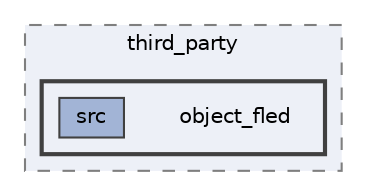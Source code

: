 digraph "/home/runner/work/FastLED/FastLED/src/third_party/object_fled"
{
 // LATEX_PDF_SIZE
  bgcolor="transparent";
  edge [fontname=Helvetica,fontsize=10,labelfontname=Helvetica,labelfontsize=10];
  node [fontname=Helvetica,fontsize=10,shape=box,height=0.2,width=0.4];
  compound=true
  subgraph clusterdir_c30bdf76ce759a4eae8387be42921388 {
    graph [ bgcolor="#edf0f7", pencolor="grey50", label="third_party", fontname=Helvetica,fontsize=10 style="filled,dashed", URL="dir_c30bdf76ce759a4eae8387be42921388.html",tooltip=""]
  subgraph clusterdir_c31c3e3593f8f0c28b47badf4d12d70e {
    graph [ bgcolor="#edf0f7", pencolor="grey25", label="", fontname=Helvetica,fontsize=10 style="filled,bold", URL="dir_c31c3e3593f8f0c28b47badf4d12d70e.html",tooltip=""]
    dir_c31c3e3593f8f0c28b47badf4d12d70e [shape=plaintext, label="object_fled"];
  dir_3fb338c90e52612a3293a7dbe09f30ff [label="src", fillcolor="#a2b4d6", color="grey25", style="filled", URL="dir_3fb338c90e52612a3293a7dbe09f30ff.html",tooltip=""];
  }
  }
}
